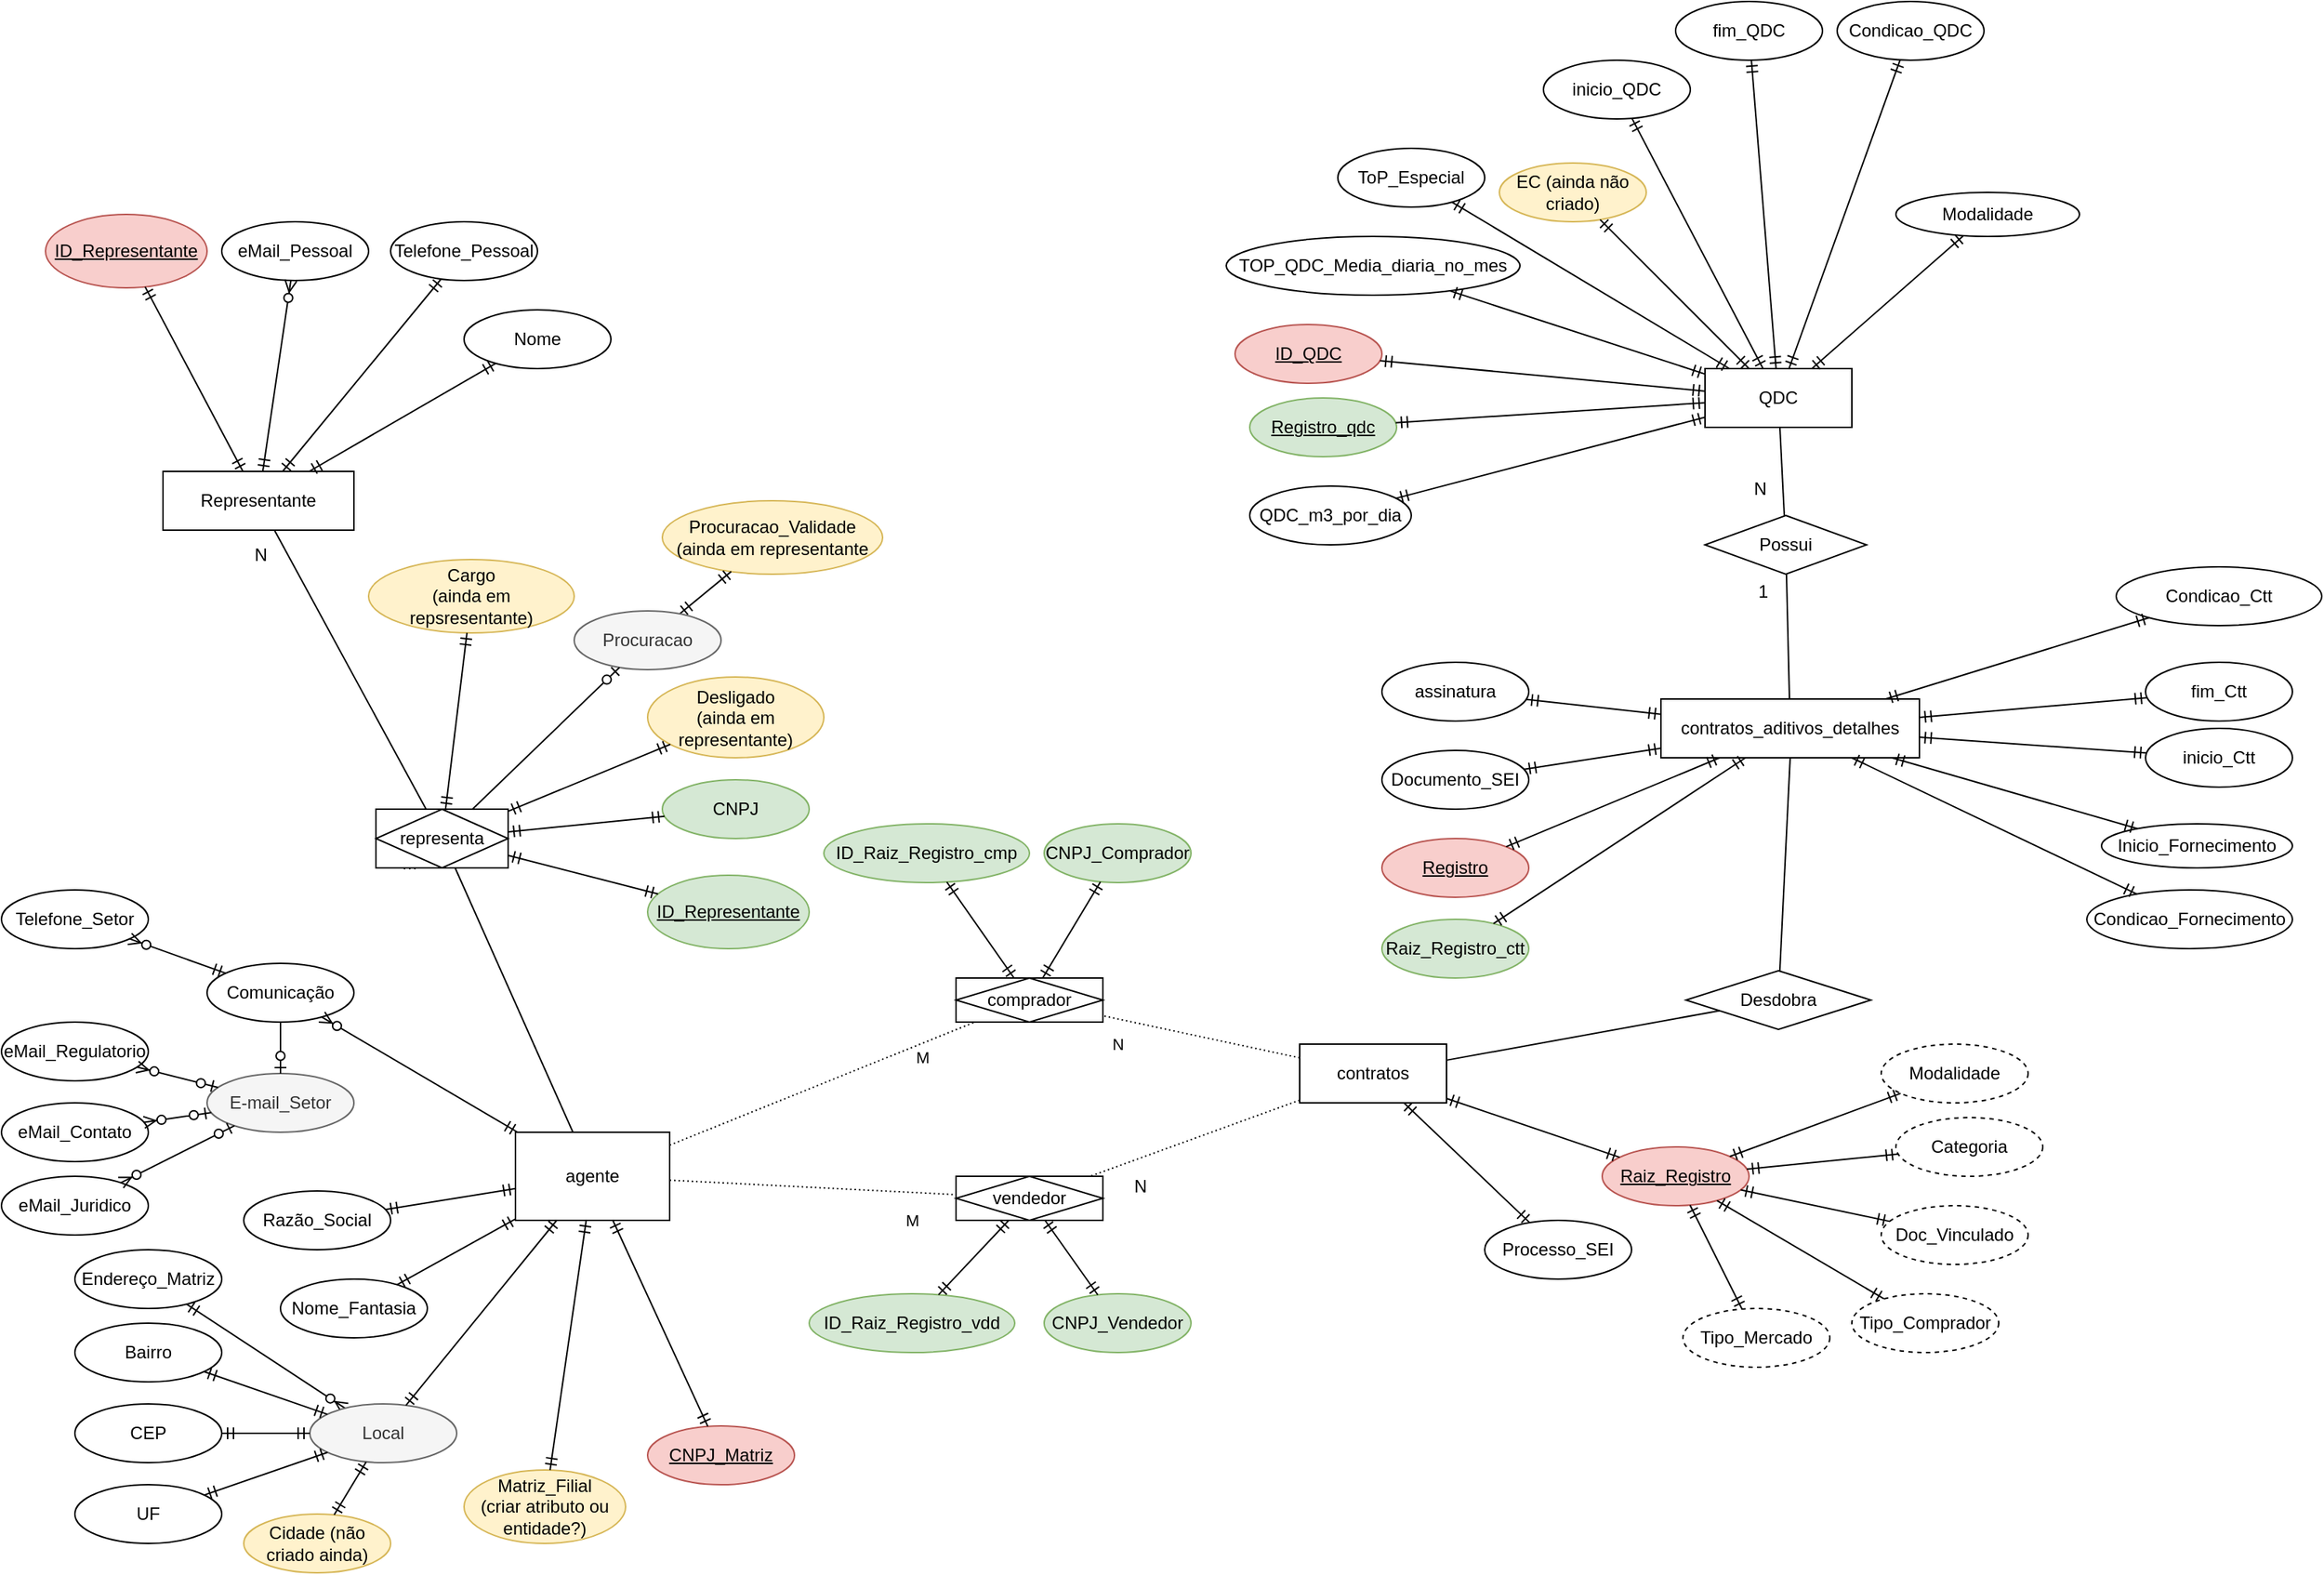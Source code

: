 <mxfile version="20.0.1" type="github">
  <diagram id="z1BtHYFctcjBthbJJMaT" name="Page-1">
    <mxGraphModel dx="2249" dy="705" grid="1" gridSize="10" guides="1" tooltips="1" connect="1" arrows="1" fold="1" page="1" pageScale="1" pageWidth="827" pageHeight="1169" math="0" shadow="0">
      <root>
        <mxCell id="0" />
        <mxCell id="1" parent="0" />
        <mxCell id="Wu606X-JvPXH9mhJWYIT-5" value="M" style="endArrow=none;html=1;rounded=0;dashed=1;dashPattern=1 2;" parent="1" source="j8WhiuEkw0j2lpAJxVqF-8" target="yKtcP5rsoNFj0mbVy7FB-18" edge="1">
          <mxGeometry x="0.615" y="-9" relative="1" as="geometry">
            <mxPoint x="-270" y="823.631" as="sourcePoint" />
            <mxPoint x="690" y="1040" as="targetPoint" />
            <mxPoint x="1" as="offset" />
          </mxGeometry>
        </mxCell>
        <mxCell id="Wu606X-JvPXH9mhJWYIT-7" value="N" style="endArrow=none;html=1;rounded=0;dashed=1;dashPattern=1 2;" parent="1" source="yKtcP5rsoNFj0mbVy7FB-27" target="yKtcP5rsoNFj0mbVy7FB-18" edge="1">
          <mxGeometry x="0.798" y="17" relative="1" as="geometry">
            <mxPoint x="490" y="870" as="sourcePoint" />
            <mxPoint x="600" y="1000" as="targetPoint" />
            <mxPoint as="offset" />
          </mxGeometry>
        </mxCell>
        <mxCell id="Wu606X-JvPXH9mhJWYIT-8" value="N" style="resizable=0;html=1;align=right;verticalAlign=bottom;" parent="Wu606X-JvPXH9mhJWYIT-7" connectable="0" vertex="1">
          <mxGeometry x="1" relative="1" as="geometry">
            <mxPoint x="-20" as="offset" />
          </mxGeometry>
        </mxCell>
        <mxCell id="Wu606X-JvPXH9mhJWYIT-9" value="contratos_aditivos_detalhes" style="whiteSpace=wrap;html=1;align=center;" parent="1" vertex="1">
          <mxGeometry x="310" y="565" width="176" height="40" as="geometry" />
        </mxCell>
        <mxCell id="Wu606X-JvPXH9mhJWYIT-16" value="CNPJ_Comprador" style="ellipse;whiteSpace=wrap;html=1;align=center;fillColor=#d5e8d4;strokeColor=#82b366;" parent="1" vertex="1">
          <mxGeometry x="-110" y="650" width="100" height="40" as="geometry" />
        </mxCell>
        <mxCell id="Wu606X-JvPXH9mhJWYIT-18" value="CNPJ_Vendedor" style="ellipse;whiteSpace=wrap;html=1;align=center;fillColor=#d5e8d4;strokeColor=#82b366;" parent="1" vertex="1">
          <mxGeometry x="-110" y="970" width="100" height="40" as="geometry" />
        </mxCell>
        <mxCell id="Wu606X-JvPXH9mhJWYIT-19" value="" style="fontSize=12;html=1;endArrow=ERmandOne;startArrow=ERmandOne;rounded=0;" parent="1" source="Wu606X-JvPXH9mhJWYIT-16" target="yKtcP5rsoNFj0mbVy7FB-18" edge="1">
          <mxGeometry width="100" height="100" relative="1" as="geometry">
            <mxPoint x="360" y="840" as="sourcePoint" />
            <mxPoint x="100" y="1050" as="targetPoint" />
          </mxGeometry>
        </mxCell>
        <mxCell id="Wu606X-JvPXH9mhJWYIT-20" value="" style="fontSize=12;html=1;endArrow=ERmandOne;startArrow=ERmandOne;rounded=0;" parent="1" source="Wu606X-JvPXH9mhJWYIT-18" target="yKtcP5rsoNFj0mbVy7FB-11" edge="1">
          <mxGeometry width="100" height="100" relative="1" as="geometry">
            <mxPoint x="-319.578" y="769.128" as="sourcePoint" />
            <mxPoint x="-382.5" y="965" as="targetPoint" />
            <Array as="points" />
          </mxGeometry>
        </mxCell>
        <mxCell id="Wu606X-JvPXH9mhJWYIT-21" value="Processo_SEI" style="ellipse;whiteSpace=wrap;html=1;align=center;" parent="1" vertex="1">
          <mxGeometry x="190" y="920" width="100" height="40" as="geometry" />
        </mxCell>
        <mxCell id="Wu606X-JvPXH9mhJWYIT-22" value="Documento_SEI" style="ellipse;whiteSpace=wrap;html=1;align=center;" parent="1" vertex="1">
          <mxGeometry x="120" y="600" width="100" height="40" as="geometry" />
        </mxCell>
        <mxCell id="Wu606X-JvPXH9mhJWYIT-23" value="inicio_Ctt" style="ellipse;whiteSpace=wrap;html=1;align=center;" parent="1" vertex="1">
          <mxGeometry x="640" y="585" width="100" height="40" as="geometry" />
        </mxCell>
        <mxCell id="Wu606X-JvPXH9mhJWYIT-24" value="fim_Ctt" style="ellipse;whiteSpace=wrap;html=1;align=center;" parent="1" vertex="1">
          <mxGeometry x="640" y="540" width="100" height="40" as="geometry" />
        </mxCell>
        <mxCell id="Wu606X-JvPXH9mhJWYIT-26" value="Raiz_Registro" style="ellipse;whiteSpace=wrap;html=1;align=center;fontStyle=4;fillColor=#f8cecc;strokeColor=#b85450;" parent="1" vertex="1">
          <mxGeometry x="270" y="870" width="100" height="40" as="geometry" />
        </mxCell>
        <mxCell id="Wu606X-JvPXH9mhJWYIT-27" value="Doc_Vinculado" style="ellipse;whiteSpace=wrap;html=1;align=center;dashed=1;" parent="1" vertex="1">
          <mxGeometry x="460" y="910" width="100" height="40" as="geometry" />
        </mxCell>
        <mxCell id="Wu606X-JvPXH9mhJWYIT-28" value="Categoria" style="ellipse;whiteSpace=wrap;html=1;align=center;dashed=1;" parent="1" vertex="1">
          <mxGeometry x="470" y="850" width="100" height="40" as="geometry" />
        </mxCell>
        <mxCell id="Wu606X-JvPXH9mhJWYIT-29" value="Modalidade" style="ellipse;whiteSpace=wrap;html=1;align=center;dashed=1;" parent="1" vertex="1">
          <mxGeometry x="460" y="800" width="100" height="40" as="geometry" />
        </mxCell>
        <mxCell id="Wu606X-JvPXH9mhJWYIT-30" value="Tipo_Mercado" style="ellipse;whiteSpace=wrap;html=1;align=center;dashed=1;" parent="1" vertex="1">
          <mxGeometry x="325" y="980" width="100" height="40" as="geometry" />
        </mxCell>
        <mxCell id="Wu606X-JvPXH9mhJWYIT-31" value="Tipo_Comprador" style="ellipse;whiteSpace=wrap;html=1;align=center;dashed=1;" parent="1" vertex="1">
          <mxGeometry x="440" y="970" width="100" height="40" as="geometry" />
        </mxCell>
        <mxCell id="Wu606X-JvPXH9mhJWYIT-32" value="" style="fontSize=12;html=1;endArrow=ERmandOne;startArrow=ERmandOne;rounded=0;" parent="1" source="Wu606X-JvPXH9mhJWYIT-26" target="Wu606X-JvPXH9mhJWYIT-31" edge="1">
          <mxGeometry width="100" height="100" relative="1" as="geometry">
            <mxPoint x="120" y="795" as="sourcePoint" />
            <mxPoint x="220" y="695" as="targetPoint" />
          </mxGeometry>
        </mxCell>
        <mxCell id="Wu606X-JvPXH9mhJWYIT-34" value="" style="fontSize=12;html=1;endArrow=ERmandOne;startArrow=ERmandOne;rounded=0;" parent="1" source="Wu606X-JvPXH9mhJWYIT-26" target="Wu606X-JvPXH9mhJWYIT-27" edge="1">
          <mxGeometry width="100" height="100" relative="1" as="geometry">
            <mxPoint x="-95.621" y="656.001" as="sourcePoint" />
            <mxPoint x="-154.448" y="584.008" as="targetPoint" />
          </mxGeometry>
        </mxCell>
        <mxCell id="Wu606X-JvPXH9mhJWYIT-35" value="" style="fontSize=12;html=1;endArrow=ERmandOne;startArrow=ERmandOne;rounded=0;" parent="1" source="Wu606X-JvPXH9mhJWYIT-26" target="Wu606X-JvPXH9mhJWYIT-28" edge="1">
          <mxGeometry width="100" height="100" relative="1" as="geometry">
            <mxPoint x="-85.621" y="666.001" as="sourcePoint" />
            <mxPoint x="-144.448" y="594.008" as="targetPoint" />
          </mxGeometry>
        </mxCell>
        <mxCell id="Wu606X-JvPXH9mhJWYIT-36" value="" style="fontSize=12;html=1;endArrow=ERmandOne;startArrow=ERmandOne;rounded=0;" parent="1" source="Wu606X-JvPXH9mhJWYIT-26" target="Wu606X-JvPXH9mhJWYIT-29" edge="1">
          <mxGeometry width="100" height="100" relative="1" as="geometry">
            <mxPoint x="-75.621" y="676.001" as="sourcePoint" />
            <mxPoint x="-134.448" y="604.008" as="targetPoint" />
          </mxGeometry>
        </mxCell>
        <mxCell id="Wu606X-JvPXH9mhJWYIT-37" value="" style="fontSize=12;html=1;endArrow=ERmandOne;startArrow=ERmandOne;rounded=0;" parent="1" source="Wu606X-JvPXH9mhJWYIT-26" target="Wu606X-JvPXH9mhJWYIT-30" edge="1">
          <mxGeometry width="100" height="100" relative="1" as="geometry">
            <mxPoint x="-65.621" y="686.001" as="sourcePoint" />
            <mxPoint x="-124.448" y="614.008" as="targetPoint" />
          </mxGeometry>
        </mxCell>
        <mxCell id="Wu606X-JvPXH9mhJWYIT-38" value="" style="fontSize=12;html=1;endArrow=ERmandOne;startArrow=ERmandOne;rounded=0;" parent="1" source="yKtcP5rsoNFj0mbVy7FB-27" target="Wu606X-JvPXH9mhJWYIT-26" edge="1">
          <mxGeometry width="100" height="100" relative="1" as="geometry">
            <mxPoint x="184.379" y="741.001" as="sourcePoint" />
            <mxPoint x="125.552" y="669.008" as="targetPoint" />
          </mxGeometry>
        </mxCell>
        <mxCell id="Wu606X-JvPXH9mhJWYIT-39" value="" style="fontSize=12;html=1;endArrow=ERmandOne;startArrow=ERmandOne;rounded=0;" parent="1" source="Wu606X-JvPXH9mhJWYIT-9" target="Wu606X-JvPXH9mhJWYIT-22" edge="1">
          <mxGeometry width="100" height="100" relative="1" as="geometry">
            <mxPoint x="194.379" y="751.001" as="sourcePoint" />
            <mxPoint x="135.552" y="679.008" as="targetPoint" />
          </mxGeometry>
        </mxCell>
        <mxCell id="Wu606X-JvPXH9mhJWYIT-40" value="" style="fontSize=12;html=1;endArrow=ERmandOne;startArrow=ERmandOne;rounded=0;" parent="1" source="yKtcP5rsoNFj0mbVy7FB-27" target="Wu606X-JvPXH9mhJWYIT-21" edge="1">
          <mxGeometry width="100" height="100" relative="1" as="geometry">
            <mxPoint x="204.379" y="761.001" as="sourcePoint" />
            <mxPoint x="145.552" y="689.008" as="targetPoint" />
          </mxGeometry>
        </mxCell>
        <mxCell id="B5VpAisv19EWvOKmCL3L-1" value="assinatura" style="ellipse;whiteSpace=wrap;html=1;align=center;" parent="1" vertex="1">
          <mxGeometry x="120" y="540" width="100" height="40" as="geometry" />
        </mxCell>
        <mxCell id="B5VpAisv19EWvOKmCL3L-2" value="" style="fontSize=12;html=1;endArrow=ERmandOne;startArrow=ERmandOne;rounded=0;" parent="1" source="Wu606X-JvPXH9mhJWYIT-9" target="B5VpAisv19EWvOKmCL3L-1" edge="1">
          <mxGeometry width="100" height="100" relative="1" as="geometry">
            <mxPoint x="360" y="840" as="sourcePoint" />
            <mxPoint x="460" y="740" as="targetPoint" />
          </mxGeometry>
        </mxCell>
        <mxCell id="B5VpAisv19EWvOKmCL3L-3" value="Possui" style="shape=rhombus;perimeter=rhombusPerimeter;whiteSpace=wrap;html=1;align=center;" parent="1" vertex="1">
          <mxGeometry x="340" y="440" width="110" height="40" as="geometry" />
        </mxCell>
        <mxCell id="B5VpAisv19EWvOKmCL3L-4" value="QDC" style="whiteSpace=wrap;html=1;align=center;" parent="1" vertex="1">
          <mxGeometry x="340" y="340" width="100" height="40" as="geometry" />
        </mxCell>
        <mxCell id="B5VpAisv19EWvOKmCL3L-6" value="" style="fontSize=12;html=1;endArrow=ERmandOne;startArrow=ERmandOne;rounded=0;" parent="1" source="Wu606X-JvPXH9mhJWYIT-23" target="Wu606X-JvPXH9mhJWYIT-9" edge="1">
          <mxGeometry width="100" height="100" relative="1" as="geometry">
            <mxPoint x="306.095" y="921.065" as="sourcePoint" />
            <mxPoint x="392.857" y="820" as="targetPoint" />
          </mxGeometry>
        </mxCell>
        <mxCell id="B5VpAisv19EWvOKmCL3L-7" value="" style="fontSize=12;html=1;endArrow=ERmandOne;startArrow=ERmandOne;rounded=0;" parent="1" source="Wu606X-JvPXH9mhJWYIT-24" target="Wu606X-JvPXH9mhJWYIT-9" edge="1">
          <mxGeometry width="100" height="100" relative="1" as="geometry">
            <mxPoint x="316.095" y="931.065" as="sourcePoint" />
            <mxPoint x="402.857" y="830" as="targetPoint" />
          </mxGeometry>
        </mxCell>
        <mxCell id="B5VpAisv19EWvOKmCL3L-8" value="" style="endArrow=none;html=1;rounded=0;" parent="1" source="Wu606X-JvPXH9mhJWYIT-9" target="B5VpAisv19EWvOKmCL3L-3" edge="1">
          <mxGeometry relative="1" as="geometry">
            <mxPoint x="330" y="790" as="sourcePoint" />
            <mxPoint x="490" y="790" as="targetPoint" />
          </mxGeometry>
        </mxCell>
        <mxCell id="B5VpAisv19EWvOKmCL3L-9" value="1" style="resizable=0;html=1;align=right;verticalAlign=bottom;" parent="B5VpAisv19EWvOKmCL3L-8" connectable="0" vertex="1">
          <mxGeometry x="1" relative="1" as="geometry">
            <mxPoint x="-12" y="20" as="offset" />
          </mxGeometry>
        </mxCell>
        <mxCell id="B5VpAisv19EWvOKmCL3L-10" value="QDC_m3_por_dia" style="ellipse;whiteSpace=wrap;html=1;align=center;" parent="1" vertex="1">
          <mxGeometry x="30" y="420" width="110" height="40" as="geometry" />
        </mxCell>
        <mxCell id="B5VpAisv19EWvOKmCL3L-11" value="Registro_qdc" style="ellipse;whiteSpace=wrap;html=1;align=center;fontStyle=4;fillColor=#d5e8d4;strokeColor=#82b366;" parent="1" vertex="1">
          <mxGeometry x="30" y="360" width="100" height="40" as="geometry" />
        </mxCell>
        <mxCell id="B5VpAisv19EWvOKmCL3L-12" value="" style="fontSize=12;html=1;endArrow=ERmandOne;startArrow=ERmandOne;rounded=0;" parent="1" source="B5VpAisv19EWvOKmCL3L-4" target="B5VpAisv19EWvOKmCL3L-11" edge="1">
          <mxGeometry width="100" height="100" relative="1" as="geometry">
            <mxPoint x="360" y="640" as="sourcePoint" />
            <mxPoint x="460" y="540" as="targetPoint" />
          </mxGeometry>
        </mxCell>
        <mxCell id="B5VpAisv19EWvOKmCL3L-13" value="" style="endArrow=none;html=1;rounded=0;" parent="1" source="B5VpAisv19EWvOKmCL3L-4" target="B5VpAisv19EWvOKmCL3L-3" edge="1">
          <mxGeometry relative="1" as="geometry">
            <mxPoint x="330" y="590" as="sourcePoint" />
            <mxPoint x="490" y="590" as="targetPoint" />
          </mxGeometry>
        </mxCell>
        <mxCell id="B5VpAisv19EWvOKmCL3L-14" value="N" style="resizable=0;html=1;align=right;verticalAlign=bottom;" parent="B5VpAisv19EWvOKmCL3L-13" connectable="0" vertex="1">
          <mxGeometry x="1" relative="1" as="geometry">
            <mxPoint x="-12" y="-10" as="offset" />
          </mxGeometry>
        </mxCell>
        <mxCell id="B5VpAisv19EWvOKmCL3L-16" value="inicio_QDC" style="ellipse;whiteSpace=wrap;html=1;align=center;" parent="1" vertex="1">
          <mxGeometry x="230" y="130" width="100" height="40" as="geometry" />
        </mxCell>
        <mxCell id="B5VpAisv19EWvOKmCL3L-17" value="fim_QDC" style="ellipse;whiteSpace=wrap;html=1;align=center;" parent="1" vertex="1">
          <mxGeometry x="320" y="90" width="100" height="40" as="geometry" />
        </mxCell>
        <mxCell id="B5VpAisv19EWvOKmCL3L-19" value="" style="fontSize=12;html=1;endArrow=ERmandOne;startArrow=ERmandOne;rounded=0;" parent="1" source="B5VpAisv19EWvOKmCL3L-4" target="B5VpAisv19EWvOKmCL3L-10" edge="1">
          <mxGeometry width="100" height="100" relative="1" as="geometry">
            <mxPoint x="410" y="520" as="sourcePoint" />
            <mxPoint x="315.725" y="457.15" as="targetPoint" />
          </mxGeometry>
        </mxCell>
        <mxCell id="B5VpAisv19EWvOKmCL3L-20" value="" style="fontSize=12;html=1;endArrow=ERmandOne;startArrow=ERmandOne;rounded=0;" parent="1" source="B5VpAisv19EWvOKmCL3L-4" target="B5VpAisv19EWvOKmCL3L-16" edge="1">
          <mxGeometry width="100" height="100" relative="1" as="geometry">
            <mxPoint x="420" y="530" as="sourcePoint" />
            <mxPoint x="325.725" y="467.15" as="targetPoint" />
          </mxGeometry>
        </mxCell>
        <mxCell id="B5VpAisv19EWvOKmCL3L-21" value="" style="fontSize=12;html=1;endArrow=ERmandOne;startArrow=ERmandOne;rounded=0;" parent="1" source="B5VpAisv19EWvOKmCL3L-4" target="B5VpAisv19EWvOKmCL3L-17" edge="1">
          <mxGeometry width="100" height="100" relative="1" as="geometry">
            <mxPoint x="430" y="540" as="sourcePoint" />
            <mxPoint x="335.725" y="477.15" as="targetPoint" />
          </mxGeometry>
        </mxCell>
        <mxCell id="yKtcP5rsoNFj0mbVy7FB-1" value="ID_QDC" style="ellipse;whiteSpace=wrap;html=1;align=center;fontStyle=4;fillColor=#f8cecc;strokeColor=#b85450;" parent="1" vertex="1">
          <mxGeometry x="20" y="310" width="100" height="40" as="geometry" />
        </mxCell>
        <mxCell id="yKtcP5rsoNFj0mbVy7FB-3" value="TOP_QDC_Media_diaria_no_mes" style="ellipse;whiteSpace=wrap;html=1;align=center;" parent="1" vertex="1">
          <mxGeometry x="14" y="250" width="200" height="40" as="geometry" />
        </mxCell>
        <mxCell id="yKtcP5rsoNFj0mbVy7FB-4" value="ToP_Especial" style="ellipse;whiteSpace=wrap;html=1;align=center;" parent="1" vertex="1">
          <mxGeometry x="90" y="190" width="100" height="40" as="geometry" />
        </mxCell>
        <mxCell id="yKtcP5rsoNFj0mbVy7FB-5" value="" style="fontSize=12;html=1;endArrow=ERmandOne;startArrow=ERmandOne;rounded=0;" parent="1" source="B5VpAisv19EWvOKmCL3L-4" target="yKtcP5rsoNFj0mbVy7FB-1" edge="1">
          <mxGeometry width="100" height="100" relative="1" as="geometry">
            <mxPoint x="420" y="520" as="sourcePoint" />
            <mxPoint x="237.459" y="416.714" as="targetPoint" />
          </mxGeometry>
        </mxCell>
        <mxCell id="yKtcP5rsoNFj0mbVy7FB-7" value="" style="fontSize=12;html=1;endArrow=ERmandOne;startArrow=ERmandOne;rounded=0;" parent="1" source="B5VpAisv19EWvOKmCL3L-4" target="yKtcP5rsoNFj0mbVy7FB-3" edge="1">
          <mxGeometry width="100" height="100" relative="1" as="geometry">
            <mxPoint x="417" y="520" as="sourcePoint" />
            <mxPoint x="230.895" y="358.17" as="targetPoint" />
          </mxGeometry>
        </mxCell>
        <mxCell id="yKtcP5rsoNFj0mbVy7FB-8" value="" style="fontSize=12;html=1;endArrow=ERmandOne;startArrow=ERmandOne;rounded=0;" parent="1" source="B5VpAisv19EWvOKmCL3L-4" target="yKtcP5rsoNFj0mbVy7FB-4" edge="1">
          <mxGeometry width="100" height="100" relative="1" as="geometry">
            <mxPoint x="427" y="530" as="sourcePoint" />
            <mxPoint x="240.895" y="368.17" as="targetPoint" />
          </mxGeometry>
        </mxCell>
        <mxCell id="yKtcP5rsoNFj0mbVy7FB-9" value="Condicao_QDC" style="ellipse;whiteSpace=wrap;html=1;align=center;" parent="1" vertex="1">
          <mxGeometry x="430" y="90" width="100" height="40" as="geometry" />
        </mxCell>
        <mxCell id="yKtcP5rsoNFj0mbVy7FB-10" value="" style="fontSize=12;html=1;endArrow=ERmandOne;startArrow=ERmandOne;rounded=0;" parent="1" source="B5VpAisv19EWvOKmCL3L-4" target="yKtcP5rsoNFj0mbVy7FB-9" edge="1">
          <mxGeometry width="100" height="100" relative="1" as="geometry">
            <mxPoint x="437" y="540" as="sourcePoint" />
            <mxPoint x="250.895" y="378.17" as="targetPoint" />
          </mxGeometry>
        </mxCell>
        <mxCell id="yKtcP5rsoNFj0mbVy7FB-11" value="vendedor" style="shape=associativeEntity;whiteSpace=wrap;html=1;align=center;" parent="1" vertex="1">
          <mxGeometry x="-170" y="890" width="100" height="30" as="geometry" />
        </mxCell>
        <mxCell id="yKtcP5rsoNFj0mbVy7FB-18" value="comprador" style="shape=associativeEntity;whiteSpace=wrap;html=1;align=center;" parent="1" vertex="1">
          <mxGeometry x="-170" y="755" width="100" height="30" as="geometry" />
        </mxCell>
        <mxCell id="yKtcP5rsoNFj0mbVy7FB-23" value="Condicao_Fornecimento" style="ellipse;whiteSpace=wrap;html=1;align=center;" parent="1" vertex="1">
          <mxGeometry x="600" y="695" width="140" height="40" as="geometry" />
        </mxCell>
        <mxCell id="yKtcP5rsoNFj0mbVy7FB-24" value="" style="fontSize=12;html=1;endArrow=ERmandOne;startArrow=ERmandOne;rounded=0;" parent="1" source="Wu606X-JvPXH9mhJWYIT-9" target="yKtcP5rsoNFj0mbVy7FB-23" edge="1">
          <mxGeometry width="100" height="100" relative="1" as="geometry">
            <mxPoint x="430" y="770" as="sourcePoint" />
            <mxPoint x="201.958" y="829.122" as="targetPoint" />
          </mxGeometry>
        </mxCell>
        <mxCell id="yKtcP5rsoNFj0mbVy7FB-25" value="Condicao_Ctt" style="ellipse;whiteSpace=wrap;html=1;align=center;" parent="1" vertex="1">
          <mxGeometry x="620" y="475" width="140" height="40" as="geometry" />
        </mxCell>
        <mxCell id="yKtcP5rsoNFj0mbVy7FB-26" value="" style="fontSize=12;html=1;endArrow=ERmandOne;startArrow=ERmandOne;rounded=0;" parent="1" source="Wu606X-JvPXH9mhJWYIT-9" target="yKtcP5rsoNFj0mbVy7FB-25" edge="1">
          <mxGeometry width="100" height="100" relative="1" as="geometry">
            <mxPoint x="430" y="745.294" as="sourcePoint" />
            <mxPoint x="350.283" y="721.848" as="targetPoint" />
          </mxGeometry>
        </mxCell>
        <mxCell id="yKtcP5rsoNFj0mbVy7FB-27" value="contratos" style="whiteSpace=wrap;html=1;align=center;" parent="1" vertex="1">
          <mxGeometry x="64" y="800" width="100" height="40" as="geometry" />
        </mxCell>
        <mxCell id="yKtcP5rsoNFj0mbVy7FB-33" value="Desdobra" style="shape=rhombus;perimeter=rhombusPerimeter;whiteSpace=wrap;html=1;align=center;" parent="1" vertex="1">
          <mxGeometry x="327" y="750" width="126" height="40" as="geometry" />
        </mxCell>
        <mxCell id="yKtcP5rsoNFj0mbVy7FB-34" value="" style="endArrow=none;html=1;rounded=0;exitX=0.5;exitY=1;exitDx=0;exitDy=0;" parent="1" source="Wu606X-JvPXH9mhJWYIT-9" target="yKtcP5rsoNFj0mbVy7FB-33" edge="1">
          <mxGeometry relative="1" as="geometry">
            <mxPoint x="330" y="800" as="sourcePoint" />
            <mxPoint x="490" y="800" as="targetPoint" />
          </mxGeometry>
        </mxCell>
        <mxCell id="yKtcP5rsoNFj0mbVy7FB-35" value="" style="endArrow=none;html=1;rounded=0;" parent="1" source="yKtcP5rsoNFj0mbVy7FB-27" target="yKtcP5rsoNFj0mbVy7FB-33" edge="1">
          <mxGeometry relative="1" as="geometry">
            <mxPoint x="424" y="800" as="sourcePoint" />
            <mxPoint x="450" y="850" as="targetPoint" />
          </mxGeometry>
        </mxCell>
        <mxCell id="yKtcP5rsoNFj0mbVy7FB-39" value="Registro" style="ellipse;whiteSpace=wrap;html=1;align=center;fontStyle=4;fillColor=#f8cecc;strokeColor=#b85450;" parent="1" vertex="1">
          <mxGeometry x="120" y="660" width="100" height="40" as="geometry" />
        </mxCell>
        <mxCell id="yKtcP5rsoNFj0mbVy7FB-40" value="" style="fontSize=12;html=1;endArrow=ERmandOne;startArrow=ERmandOne;rounded=0;" parent="1" source="Wu606X-JvPXH9mhJWYIT-9" target="yKtcP5rsoNFj0mbVy7FB-39" edge="1">
          <mxGeometry width="100" height="100" relative="1" as="geometry">
            <mxPoint x="374" y="790" as="sourcePoint" />
            <mxPoint x="274" y="790" as="targetPoint" />
          </mxGeometry>
        </mxCell>
        <mxCell id="yKtcP5rsoNFj0mbVy7FB-43" value="Raiz_Registro_ctt" style="ellipse;whiteSpace=wrap;html=1;align=center;fillColor=#d5e8d4;strokeColor=#82b366;" parent="1" vertex="1">
          <mxGeometry x="120" y="715" width="100" height="40" as="geometry" />
        </mxCell>
        <mxCell id="yKtcP5rsoNFj0mbVy7FB-44" value="" style="fontSize=12;html=1;endArrow=ERmandOne;startArrow=ERmandOne;rounded=0;" parent="1" source="Wu606X-JvPXH9mhJWYIT-9" target="yKtcP5rsoNFj0mbVy7FB-43" edge="1">
          <mxGeometry width="100" height="100" relative="1" as="geometry">
            <mxPoint x="374" y="787.353" as="sourcePoint" />
            <mxPoint x="266.929" y="803.099" as="targetPoint" />
          </mxGeometry>
        </mxCell>
        <mxCell id="9fGH4mzginfkWkkIItq5-1" value="" style="endArrow=none;html=1;rounded=0;dashed=1;dashPattern=1 2;" parent="1" source="yKtcP5rsoNFj0mbVy7FB-27" target="yKtcP5rsoNFj0mbVy7FB-11" edge="1">
          <mxGeometry relative="1" as="geometry">
            <mxPoint x="480.003" y="970" as="sourcePoint" />
            <mxPoint x="572.86" y="1020" as="targetPoint" />
          </mxGeometry>
        </mxCell>
        <mxCell id="9fGH4mzginfkWkkIItq5-2" value="N" style="resizable=0;html=1;align=right;verticalAlign=bottom;" parent="9fGH4mzginfkWkkIItq5-1" connectable="0" vertex="1">
          <mxGeometry x="1" relative="1" as="geometry">
            <mxPoint x="39" y="15" as="offset" />
          </mxGeometry>
        </mxCell>
        <mxCell id="9fGH4mzginfkWkkIItq5-3" value="M" style="endArrow=none;html=1;rounded=0;dashed=1;dashPattern=1 2;" parent="1" source="j8WhiuEkw0j2lpAJxVqF-8" target="yKtcP5rsoNFj0mbVy7FB-11" edge="1">
          <mxGeometry x="0.702" y="-19" relative="1" as="geometry">
            <mxPoint x="-270" y="848.696" as="sourcePoint" />
            <mxPoint x="587.5" y="1080" as="targetPoint" />
            <mxPoint as="offset" />
          </mxGeometry>
        </mxCell>
        <mxCell id="9fGH4mzginfkWkkIItq5-5" value="Inicio_Fornecimento" style="ellipse;whiteSpace=wrap;html=1;align=center;" parent="1" vertex="1">
          <mxGeometry x="610" y="650" width="130" height="30" as="geometry" />
        </mxCell>
        <mxCell id="9fGH4mzginfkWkkIItq5-8" value="" style="fontSize=12;html=1;endArrow=ERmandOne;startArrow=ERmandOne;rounded=0;" parent="1" source="Wu606X-JvPXH9mhJWYIT-9" target="9fGH4mzginfkWkkIItq5-5" edge="1">
          <mxGeometry width="100" height="100" relative="1" as="geometry">
            <mxPoint x="360" y="440" as="sourcePoint" />
            <mxPoint x="460" y="340" as="targetPoint" />
          </mxGeometry>
        </mxCell>
        <mxCell id="9fGH4mzginfkWkkIItq5-10" value="Modalidade" style="ellipse;whiteSpace=wrap;html=1;align=center;" parent="1" vertex="1">
          <mxGeometry x="470" y="220" width="125" height="30" as="geometry" />
        </mxCell>
        <mxCell id="9fGH4mzginfkWkkIItq5-11" value="" style="fontSize=12;html=1;endArrow=ERmandOne;startArrow=ERmandOne;rounded=0;" parent="1" source="B5VpAisv19EWvOKmCL3L-4" target="9fGH4mzginfkWkkIItq5-10" edge="1">
          <mxGeometry width="100" height="100" relative="1" as="geometry">
            <mxPoint x="450" y="358.372" as="sourcePoint" />
            <mxPoint x="558.475" y="333.145" as="targetPoint" />
          </mxGeometry>
        </mxCell>
        <mxCell id="vspyRBZKcDr5wDMLKzkA-1" value="ID_Raiz_Registro_vdd" style="ellipse;whiteSpace=wrap;html=1;align=center;fillColor=#d5e8d4;strokeColor=#82b366;" parent="1" vertex="1">
          <mxGeometry x="-270" y="970" width="140" height="40" as="geometry" />
        </mxCell>
        <mxCell id="vspyRBZKcDr5wDMLKzkA-2" value="" style="fontSize=12;html=1;endArrow=ERmandOne;startArrow=ERmandOne;rounded=0;" parent="1" source="vspyRBZKcDr5wDMLKzkA-1" target="yKtcP5rsoNFj0mbVy7FB-11" edge="1">
          <mxGeometry width="100" height="100" relative="1" as="geometry">
            <mxPoint x="-199.578" y="809.128" as="sourcePoint" />
            <mxPoint x="-137.391" y="925" as="targetPoint" />
            <Array as="points" />
          </mxGeometry>
        </mxCell>
        <mxCell id="vspyRBZKcDr5wDMLKzkA-3" value="ID_Raiz_Registro_cmp" style="ellipse;whiteSpace=wrap;html=1;align=center;fillColor=#d5e8d4;strokeColor=#82b366;" parent="1" vertex="1">
          <mxGeometry x="-260" y="650" width="140" height="40" as="geometry" />
        </mxCell>
        <mxCell id="vspyRBZKcDr5wDMLKzkA-4" value="" style="fontSize=12;html=1;endArrow=ERmandOne;startArrow=ERmandOne;rounded=0;" parent="1" source="vspyRBZKcDr5wDMLKzkA-3" target="yKtcP5rsoNFj0mbVy7FB-18" edge="1">
          <mxGeometry width="100" height="100" relative="1" as="geometry">
            <mxPoint x="700.422" y="789.128" as="sourcePoint" />
            <mxPoint x="750" y="920" as="targetPoint" />
            <Array as="points" />
          </mxGeometry>
        </mxCell>
        <mxCell id="j8WhiuEkw0j2lpAJxVqF-1" value="Telefone_Setor" style="ellipse;whiteSpace=wrap;html=1;align=center;" vertex="1" parent="1">
          <mxGeometry x="-820" y="695" width="100" height="40" as="geometry" />
        </mxCell>
        <mxCell id="j8WhiuEkw0j2lpAJxVqF-2" value="E-mail_Setor" style="ellipse;whiteSpace=wrap;html=1;align=center;fillColor=#f5f5f5;fontColor=#333333;strokeColor=#666666;" vertex="1" parent="1">
          <mxGeometry x="-680" y="820" width="100" height="40" as="geometry" />
        </mxCell>
        <mxCell id="j8WhiuEkw0j2lpAJxVqF-3" value="Nome_Fantasia" style="ellipse;whiteSpace=wrap;html=1;align=center;" vertex="1" parent="1">
          <mxGeometry x="-630" y="960" width="100" height="40" as="geometry" />
        </mxCell>
        <mxCell id="j8WhiuEkw0j2lpAJxVqF-4" value="Razão_Social" style="ellipse;whiteSpace=wrap;html=1;align=center;" vertex="1" parent="1">
          <mxGeometry x="-655" y="900" width="100" height="40" as="geometry" />
        </mxCell>
        <mxCell id="j8WhiuEkw0j2lpAJxVqF-5" value="Endereço_Matriz" style="ellipse;whiteSpace=wrap;html=1;align=center;" vertex="1" parent="1">
          <mxGeometry x="-770" y="940" width="100" height="40" as="geometry" />
        </mxCell>
        <mxCell id="j8WhiuEkw0j2lpAJxVqF-6" value="Comunicação" style="ellipse;whiteSpace=wrap;html=1;align=center;" vertex="1" parent="1">
          <mxGeometry x="-680" y="745" width="100" height="40" as="geometry" />
        </mxCell>
        <mxCell id="j8WhiuEkw0j2lpAJxVqF-7" value="CNPJ_Matriz" style="ellipse;whiteSpace=wrap;html=1;align=center;fontStyle=4;fillColor=#f8cecc;strokeColor=#b85450;" vertex="1" parent="1">
          <mxGeometry x="-380" y="1060" width="100" height="40" as="geometry" />
        </mxCell>
        <mxCell id="j8WhiuEkw0j2lpAJxVqF-8" value="agente" style="whiteSpace=wrap;html=1;align=center;" vertex="1" parent="1">
          <mxGeometry x="-470" y="860" width="105" height="60" as="geometry" />
        </mxCell>
        <mxCell id="j8WhiuEkw0j2lpAJxVqF-9" value="" style="fontSize=12;html=1;endArrow=ERzeroToMany;startArrow=ERmandOne;rounded=0;" edge="1" parent="1" source="j8WhiuEkw0j2lpAJxVqF-8" target="j8WhiuEkw0j2lpAJxVqF-6">
          <mxGeometry width="100" height="100" relative="1" as="geometry">
            <mxPoint x="-430" y="630" as="sourcePoint" />
            <mxPoint x="-330" y="530" as="targetPoint" />
          </mxGeometry>
        </mxCell>
        <mxCell id="j8WhiuEkw0j2lpAJxVqF-10" value="" style="fontSize=12;html=1;endArrow=ERmandOne;startArrow=ERmandOne;rounded=0;" edge="1" parent="1" source="j8WhiuEkw0j2lpAJxVqF-7" target="j8WhiuEkw0j2lpAJxVqF-8">
          <mxGeometry width="100" height="100" relative="1" as="geometry">
            <mxPoint x="-430" y="730" as="sourcePoint" />
            <mxPoint x="-330" y="630" as="targetPoint" />
          </mxGeometry>
        </mxCell>
        <mxCell id="j8WhiuEkw0j2lpAJxVqF-11" value="" style="fontSize=12;html=1;endArrow=ERmandOne;startArrow=ERmandOne;rounded=0;" edge="1" parent="1" source="j8WhiuEkw0j2lpAJxVqF-4" target="j8WhiuEkw0j2lpAJxVqF-8">
          <mxGeometry width="100" height="100" relative="1" as="geometry">
            <mxPoint x="-430" y="730" as="sourcePoint" />
            <mxPoint x="-330" y="630" as="targetPoint" />
          </mxGeometry>
        </mxCell>
        <mxCell id="j8WhiuEkw0j2lpAJxVqF-12" value="" style="fontSize=12;html=1;endArrow=ERmandOne;startArrow=ERmandOne;rounded=0;" edge="1" parent="1" source="j8WhiuEkw0j2lpAJxVqF-3" target="j8WhiuEkw0j2lpAJxVqF-8">
          <mxGeometry width="100" height="100" relative="1" as="geometry">
            <mxPoint x="-430" y="730" as="sourcePoint" />
            <mxPoint x="-330" y="630" as="targetPoint" />
          </mxGeometry>
        </mxCell>
        <mxCell id="j8WhiuEkw0j2lpAJxVqF-13" value="" style="fontSize=12;html=1;endArrow=ERzeroToMany;startArrow=ERmandOne;rounded=0;" edge="1" parent="1" source="j8WhiuEkw0j2lpAJxVqF-5" target="j8WhiuEkw0j2lpAJxVqF-96">
          <mxGeometry width="100" height="100" relative="1" as="geometry">
            <mxPoint x="-430" y="730" as="sourcePoint" />
            <mxPoint x="-330" y="630" as="targetPoint" />
          </mxGeometry>
        </mxCell>
        <mxCell id="j8WhiuEkw0j2lpAJxVqF-14" value="" style="fontSize=12;html=1;endArrow=ERzeroToMany;startArrow=ERmandOne;rounded=0;" edge="1" parent="1" source="j8WhiuEkw0j2lpAJxVqF-6" target="j8WhiuEkw0j2lpAJxVqF-1">
          <mxGeometry width="100" height="100" relative="1" as="geometry">
            <mxPoint x="-618.481" y="759.259" as="sourcePoint" />
            <mxPoint x="-661.519" y="820.741" as="targetPoint" />
            <Array as="points" />
          </mxGeometry>
        </mxCell>
        <mxCell id="j8WhiuEkw0j2lpAJxVqF-15" value="eMail_Regulatorio" style="ellipse;whiteSpace=wrap;html=1;align=center;" vertex="1" parent="1">
          <mxGeometry x="-820" y="785" width="100" height="40" as="geometry" />
        </mxCell>
        <mxCell id="j8WhiuEkw0j2lpAJxVqF-16" value="eMail_Contato" style="ellipse;whiteSpace=wrap;html=1;align=center;" vertex="1" parent="1">
          <mxGeometry x="-820" y="840" width="100" height="40" as="geometry" />
        </mxCell>
        <mxCell id="j8WhiuEkw0j2lpAJxVqF-17" value="eMail_Juridico" style="ellipse;whiteSpace=wrap;html=1;align=center;" vertex="1" parent="1">
          <mxGeometry x="-820" y="890" width="100" height="40" as="geometry" />
        </mxCell>
        <mxCell id="j8WhiuEkw0j2lpAJxVqF-18" value="" style="fontSize=12;html=1;endArrow=ERzeroToMany;startArrow=ERzeroToOne;rounded=0;" edge="1" parent="1" source="j8WhiuEkw0j2lpAJxVqF-2" target="j8WhiuEkw0j2lpAJxVqF-15">
          <mxGeometry width="100" height="100" relative="1" as="geometry">
            <mxPoint x="-885" y="1090" as="sourcePoint" />
            <mxPoint x="-785" y="990" as="targetPoint" />
          </mxGeometry>
        </mxCell>
        <mxCell id="j8WhiuEkw0j2lpAJxVqF-19" value="" style="fontSize=12;html=1;endArrow=ERzeroToOne;endFill=1;rounded=0;" edge="1" parent="1" source="j8WhiuEkw0j2lpAJxVqF-6" target="j8WhiuEkw0j2lpAJxVqF-2">
          <mxGeometry width="100" height="100" relative="1" as="geometry">
            <mxPoint x="-365" y="840" as="sourcePoint" />
            <mxPoint x="-265" y="740" as="targetPoint" />
          </mxGeometry>
        </mxCell>
        <mxCell id="j8WhiuEkw0j2lpAJxVqF-20" value="" style="fontSize=12;html=1;endArrow=ERzeroToMany;startArrow=ERzeroToOne;rounded=0;" edge="1" parent="1" source="j8WhiuEkw0j2lpAJxVqF-2" target="j8WhiuEkw0j2lpAJxVqF-17">
          <mxGeometry width="100" height="100" relative="1" as="geometry">
            <mxPoint x="-365" y="840" as="sourcePoint" />
            <mxPoint x="-265" y="740" as="targetPoint" />
          </mxGeometry>
        </mxCell>
        <mxCell id="j8WhiuEkw0j2lpAJxVqF-21" value="" style="fontSize=12;html=1;endArrow=ERzeroToMany;startArrow=ERzeroToOne;rounded=0;" edge="1" parent="1" source="j8WhiuEkw0j2lpAJxVqF-2" target="j8WhiuEkw0j2lpAJxVqF-16">
          <mxGeometry width="100" height="100" relative="1" as="geometry">
            <mxPoint x="-365" y="840" as="sourcePoint" />
            <mxPoint x="-555" y="1060" as="targetPoint" />
          </mxGeometry>
        </mxCell>
        <mxCell id="j8WhiuEkw0j2lpAJxVqF-32" value="Representante" style="whiteSpace=wrap;html=1;align=center;" vertex="1" parent="1">
          <mxGeometry x="-710" y="410" width="130" height="40" as="geometry" />
        </mxCell>
        <mxCell id="j8WhiuEkw0j2lpAJxVqF-33" value="CNPJ" style="ellipse;whiteSpace=wrap;html=1;align=center;fillColor=#d5e8d4;strokeColor=#82b366;" vertex="1" parent="1">
          <mxGeometry x="-370" y="620" width="100" height="40" as="geometry" />
        </mxCell>
        <mxCell id="j8WhiuEkw0j2lpAJxVqF-34" value="eMail_Pessoal" style="ellipse;whiteSpace=wrap;html=1;align=center;" vertex="1" parent="1">
          <mxGeometry x="-670" y="240" width="100" height="40" as="geometry" />
        </mxCell>
        <mxCell id="j8WhiuEkw0j2lpAJxVqF-35" value="Nome" style="ellipse;whiteSpace=wrap;html=1;align=center;" vertex="1" parent="1">
          <mxGeometry x="-505" y="300" width="100" height="40" as="geometry" />
        </mxCell>
        <mxCell id="j8WhiuEkw0j2lpAJxVqF-36" value="Cargo&lt;br&gt;(ainda em repsresentante)" style="ellipse;whiteSpace=wrap;html=1;align=center;fillColor=#fff2cc;strokeColor=#d6b656;" vertex="1" parent="1">
          <mxGeometry x="-570" y="470" width="140" height="50" as="geometry" />
        </mxCell>
        <mxCell id="j8WhiuEkw0j2lpAJxVqF-37" value="" style="fontSize=12;html=1;endArrow=ERmandOne;startArrow=ERmandOne;rounded=0;" edge="1" parent="1" source="j8WhiuEkw0j2lpAJxVqF-51" target="j8WhiuEkw0j2lpAJxVqF-33">
          <mxGeometry width="100" height="100" relative="1" as="geometry">
            <mxPoint x="-900" y="600" as="sourcePoint" />
            <mxPoint x="-800" y="500" as="targetPoint" />
          </mxGeometry>
        </mxCell>
        <mxCell id="j8WhiuEkw0j2lpAJxVqF-38" value="" style="fontSize=12;html=1;endArrow=ERzeroToMany;startArrow=ERmandOne;rounded=0;" edge="1" parent="1" source="j8WhiuEkw0j2lpAJxVqF-32" target="j8WhiuEkw0j2lpAJxVqF-34">
          <mxGeometry width="100" height="100" relative="1" as="geometry">
            <mxPoint x="-900" y="600" as="sourcePoint" />
            <mxPoint x="-800" y="500" as="targetPoint" />
          </mxGeometry>
        </mxCell>
        <mxCell id="j8WhiuEkw0j2lpAJxVqF-39" value="" style="fontSize=12;html=1;endArrow=ERmandOne;startArrow=ERmandOne;rounded=0;" edge="1" parent="1" source="j8WhiuEkw0j2lpAJxVqF-32" target="j8WhiuEkw0j2lpAJxVqF-35">
          <mxGeometry width="100" height="100" relative="1" as="geometry">
            <mxPoint x="-900" y="600" as="sourcePoint" />
            <mxPoint x="-800" y="500" as="targetPoint" />
          </mxGeometry>
        </mxCell>
        <mxCell id="j8WhiuEkw0j2lpAJxVqF-40" value="" style="fontSize=12;html=1;endArrow=ERmandOne;startArrow=ERmandOne;rounded=0;" edge="1" parent="1" source="j8WhiuEkw0j2lpAJxVqF-51" target="j8WhiuEkw0j2lpAJxVqF-36">
          <mxGeometry width="100" height="100" relative="1" as="geometry">
            <mxPoint x="-900" y="600" as="sourcePoint" />
            <mxPoint x="-800" y="500" as="targetPoint" />
          </mxGeometry>
        </mxCell>
        <mxCell id="j8WhiuEkw0j2lpAJxVqF-41" value="Procuracao_Validade&lt;br&gt;(ainda em representante" style="ellipse;whiteSpace=wrap;html=1;align=center;fillColor=#fff2cc;strokeColor=#d6b656;" vertex="1" parent="1">
          <mxGeometry x="-370" y="430" width="150" height="50" as="geometry" />
        </mxCell>
        <mxCell id="j8WhiuEkw0j2lpAJxVqF-42" value="" style="fontSize=12;html=1;endArrow=ERmandOne;startArrow=ERmandOne;rounded=0;" edge="1" parent="1" source="j8WhiuEkw0j2lpAJxVqF-41" target="j8WhiuEkw0j2lpAJxVqF-79">
          <mxGeometry width="100" height="100" relative="1" as="geometry">
            <mxPoint x="-900" y="500" as="sourcePoint" />
            <mxPoint x="-800" y="400" as="targetPoint" />
          </mxGeometry>
        </mxCell>
        <mxCell id="j8WhiuEkw0j2lpAJxVqF-47" value="" style="endArrow=none;html=1;rounded=0;" edge="1" parent="1" source="j8WhiuEkw0j2lpAJxVqF-8" target="j8WhiuEkw0j2lpAJxVqF-51">
          <mxGeometry relative="1" as="geometry">
            <mxPoint x="-460" y="580" as="sourcePoint" />
            <mxPoint x="-388.12" y="588.205" as="targetPoint" />
          </mxGeometry>
        </mxCell>
        <mxCell id="j8WhiuEkw0j2lpAJxVqF-48" value="M" style="resizable=0;html=1;align=right;verticalAlign=bottom;" connectable="0" vertex="1" parent="j8WhiuEkw0j2lpAJxVqF-47">
          <mxGeometry x="1" relative="1" as="geometry">
            <mxPoint x="-25" y="5" as="offset" />
          </mxGeometry>
        </mxCell>
        <mxCell id="j8WhiuEkw0j2lpAJxVqF-49" value="" style="endArrow=none;html=1;rounded=0;" edge="1" parent="1" source="j8WhiuEkw0j2lpAJxVqF-51" target="j8WhiuEkw0j2lpAJxVqF-32">
          <mxGeometry relative="1" as="geometry">
            <mxPoint x="-333.168" y="578.812" as="sourcePoint" />
            <mxPoint x="-300" y="580" as="targetPoint" />
          </mxGeometry>
        </mxCell>
        <mxCell id="j8WhiuEkw0j2lpAJxVqF-50" value="N" style="resizable=0;html=1;align=right;verticalAlign=bottom;" connectable="0" vertex="1" parent="j8WhiuEkw0j2lpAJxVqF-49">
          <mxGeometry x="1" relative="1" as="geometry">
            <mxPoint x="-4" y="25" as="offset" />
          </mxGeometry>
        </mxCell>
        <mxCell id="j8WhiuEkw0j2lpAJxVqF-51" value="representa" style="shape=associativeEntity;whiteSpace=wrap;html=1;align=center;" vertex="1" parent="1">
          <mxGeometry x="-565" y="640" width="90" height="40" as="geometry" />
        </mxCell>
        <mxCell id="j8WhiuEkw0j2lpAJxVqF-52" value="Telefone_Pessoal" style="ellipse;whiteSpace=wrap;html=1;align=center;" vertex="1" parent="1">
          <mxGeometry x="-555" y="240" width="100" height="40" as="geometry" />
        </mxCell>
        <mxCell id="j8WhiuEkw0j2lpAJxVqF-53" value="" style="fontSize=12;html=1;endArrow=ERmandOne;startArrow=ERmandOne;rounded=0;" edge="1" parent="1" source="j8WhiuEkw0j2lpAJxVqF-32" target="j8WhiuEkw0j2lpAJxVqF-52">
          <mxGeometry width="100" height="100" relative="1" as="geometry">
            <mxPoint x="-610" y="480" as="sourcePoint" />
            <mxPoint x="-548.411" y="497.196" as="targetPoint" />
          </mxGeometry>
        </mxCell>
        <mxCell id="j8WhiuEkw0j2lpAJxVqF-79" value="Procuracao" style="ellipse;whiteSpace=wrap;html=1;align=center;fillColor=#f5f5f5;strokeColor=#666666;fontColor=#333333;" vertex="1" parent="1">
          <mxGeometry x="-430" y="505" width="100" height="40" as="geometry" />
        </mxCell>
        <mxCell id="j8WhiuEkw0j2lpAJxVqF-80" value="" style="fontSize=12;html=1;endArrow=ERzeroToOne;endFill=1;rounded=0;" edge="1" parent="1" source="j8WhiuEkw0j2lpAJxVqF-51" target="j8WhiuEkw0j2lpAJxVqF-79">
          <mxGeometry width="100" height="100" relative="1" as="geometry">
            <mxPoint x="-1120" y="600" as="sourcePoint" />
            <mxPoint x="-1020" y="500" as="targetPoint" />
          </mxGeometry>
        </mxCell>
        <mxCell id="j8WhiuEkw0j2lpAJxVqF-81" value="ID_Representante" style="ellipse;whiteSpace=wrap;html=1;align=center;fontStyle=4;fillColor=#f8cecc;strokeColor=#b85450;" vertex="1" parent="1">
          <mxGeometry x="-790" y="235" width="110" height="50" as="geometry" />
        </mxCell>
        <mxCell id="j8WhiuEkw0j2lpAJxVqF-82" value="" style="fontSize=12;html=1;endArrow=ERmandOne;startArrow=ERmandOne;rounded=0;" edge="1" parent="1" source="j8WhiuEkw0j2lpAJxVqF-81" target="j8WhiuEkw0j2lpAJxVqF-32">
          <mxGeometry width="100" height="100" relative="1" as="geometry">
            <mxPoint x="-880" y="490" as="sourcePoint" />
            <mxPoint x="-780" y="390" as="targetPoint" />
          </mxGeometry>
        </mxCell>
        <mxCell id="j8WhiuEkw0j2lpAJxVqF-87" value="ID_Representante" style="ellipse;whiteSpace=wrap;html=1;align=center;fontStyle=4;fillColor=#d5e8d4;strokeColor=#82b366;" vertex="1" parent="1">
          <mxGeometry x="-380" y="685" width="110" height="50" as="geometry" />
        </mxCell>
        <mxCell id="j8WhiuEkw0j2lpAJxVqF-88" value="" style="fontSize=12;html=1;endArrow=ERmandOne;startArrow=ERmandOne;rounded=0;" edge="1" parent="1" source="j8WhiuEkw0j2lpAJxVqF-51" target="j8WhiuEkw0j2lpAJxVqF-87">
          <mxGeometry width="100" height="100" relative="1" as="geometry">
            <mxPoint x="-524.333" y="670" as="sourcePoint" />
            <mxPoint x="-520.667" y="559.998" as="targetPoint" />
          </mxGeometry>
        </mxCell>
        <mxCell id="j8WhiuEkw0j2lpAJxVqF-89" value="Desligado&lt;br&gt;(ainda em representante)" style="ellipse;whiteSpace=wrap;html=1;align=center;fillColor=#fff2cc;strokeColor=#d6b656;" vertex="1" parent="1">
          <mxGeometry x="-380" y="550" width="120" height="55" as="geometry" />
        </mxCell>
        <mxCell id="j8WhiuEkw0j2lpAJxVqF-90" value="" style="fontSize=12;html=1;endArrow=ERmandOne;startArrow=ERmandOne;rounded=0;" edge="1" parent="1" source="j8WhiuEkw0j2lpAJxVqF-51" target="j8WhiuEkw0j2lpAJxVqF-89">
          <mxGeometry width="100" height="100" relative="1" as="geometry">
            <mxPoint x="-330" y="800" as="sourcePoint" />
            <mxPoint x="-230" y="700" as="targetPoint" />
          </mxGeometry>
        </mxCell>
        <mxCell id="j8WhiuEkw0j2lpAJxVqF-93" value="CEP" style="ellipse;whiteSpace=wrap;html=1;align=center;" vertex="1" parent="1">
          <mxGeometry x="-770" y="1045" width="100" height="40" as="geometry" />
        </mxCell>
        <mxCell id="j8WhiuEkw0j2lpAJxVqF-94" value="Bairro" style="ellipse;whiteSpace=wrap;html=1;align=center;" vertex="1" parent="1">
          <mxGeometry x="-770" y="990" width="100" height="40" as="geometry" />
        </mxCell>
        <mxCell id="j8WhiuEkw0j2lpAJxVqF-95" value="Cidade (não criado ainda)" style="ellipse;whiteSpace=wrap;html=1;align=center;fillColor=#fff2cc;strokeColor=#d6b656;" vertex="1" parent="1">
          <mxGeometry x="-655" y="1120" width="100" height="40" as="geometry" />
        </mxCell>
        <mxCell id="j8WhiuEkw0j2lpAJxVqF-96" value="Local" style="ellipse;whiteSpace=wrap;html=1;align=center;fillColor=#f5f5f5;fontColor=#333333;strokeColor=#666666;" vertex="1" parent="1">
          <mxGeometry x="-610" y="1045" width="100" height="40" as="geometry" />
        </mxCell>
        <mxCell id="j8WhiuEkw0j2lpAJxVqF-97" value="" style="fontSize=12;html=1;endArrow=ERmandOne;startArrow=ERmandOne;rounded=0;" edge="1" parent="1" source="j8WhiuEkw0j2lpAJxVqF-96" target="j8WhiuEkw0j2lpAJxVqF-8">
          <mxGeometry width="100" height="100" relative="1" as="geometry">
            <mxPoint x="-700" y="900" as="sourcePoint" />
            <mxPoint x="-600" y="800" as="targetPoint" />
          </mxGeometry>
        </mxCell>
        <mxCell id="j8WhiuEkw0j2lpAJxVqF-98" value="" style="fontSize=12;html=1;endArrow=ERmandOne;startArrow=ERmandOne;rounded=0;" edge="1" parent="1" source="j8WhiuEkw0j2lpAJxVqF-96" target="j8WhiuEkw0j2lpAJxVqF-94">
          <mxGeometry width="100" height="100" relative="1" as="geometry">
            <mxPoint x="-534.523" y="1055.982" as="sourcePoint" />
            <mxPoint x="-431.929" y="930" as="targetPoint" />
          </mxGeometry>
        </mxCell>
        <mxCell id="j8WhiuEkw0j2lpAJxVqF-99" value="" style="fontSize=12;html=1;endArrow=ERmandOne;startArrow=ERmandOne;rounded=0;" edge="1" parent="1" source="j8WhiuEkw0j2lpAJxVqF-96" target="j8WhiuEkw0j2lpAJxVqF-93">
          <mxGeometry width="100" height="100" relative="1" as="geometry">
            <mxPoint x="-524.523" y="1065.982" as="sourcePoint" />
            <mxPoint x="-421.929" y="940" as="targetPoint" />
          </mxGeometry>
        </mxCell>
        <mxCell id="j8WhiuEkw0j2lpAJxVqF-100" value="" style="fontSize=12;html=1;endArrow=ERmandOne;startArrow=ERmandOne;rounded=0;" edge="1" parent="1" source="j8WhiuEkw0j2lpAJxVqF-95" target="j8WhiuEkw0j2lpAJxVqF-96">
          <mxGeometry width="100" height="100" relative="1" as="geometry">
            <mxPoint x="-514.523" y="1075.982" as="sourcePoint" />
            <mxPoint x="-411.929" y="950" as="targetPoint" />
          </mxGeometry>
        </mxCell>
        <mxCell id="j8WhiuEkw0j2lpAJxVqF-101" value="UF" style="ellipse;whiteSpace=wrap;html=1;align=center;" vertex="1" parent="1">
          <mxGeometry x="-770" y="1100" width="100" height="40" as="geometry" />
        </mxCell>
        <mxCell id="j8WhiuEkw0j2lpAJxVqF-102" value="" style="fontSize=12;html=1;endArrow=ERmandOne;startArrow=ERmandOne;rounded=0;" edge="1" parent="1" source="j8WhiuEkw0j2lpAJxVqF-101" target="j8WhiuEkw0j2lpAJxVqF-96">
          <mxGeometry width="100" height="100" relative="1" as="geometry">
            <mxPoint x="-572.1" y="1130.251" as="sourcePoint" />
            <mxPoint x="-557.9" y="1094.749" as="targetPoint" />
          </mxGeometry>
        </mxCell>
        <mxCell id="j8WhiuEkw0j2lpAJxVqF-103" value="Matriz_Filial&lt;br&gt;(criar atributo ou entidade?)" style="ellipse;whiteSpace=wrap;html=1;align=center;fillColor=#fff2cc;strokeColor=#d6b656;" vertex="1" parent="1">
          <mxGeometry x="-505" y="1090" width="110" height="50" as="geometry" />
        </mxCell>
        <mxCell id="j8WhiuEkw0j2lpAJxVqF-104" value="" style="fontSize=12;html=1;endArrow=ERmandOne;startArrow=ERmandOne;rounded=0;" edge="1" parent="1" source="j8WhiuEkw0j2lpAJxVqF-103" target="j8WhiuEkw0j2lpAJxVqF-8">
          <mxGeometry width="100" height="100" relative="1" as="geometry">
            <mxPoint x="-347.5" y="1055.226" as="sourcePoint" />
            <mxPoint x="-395.929" y="930" as="targetPoint" />
          </mxGeometry>
        </mxCell>
        <mxCell id="j8WhiuEkw0j2lpAJxVqF-105" value="EC (ainda não criado)" style="ellipse;whiteSpace=wrap;html=1;align=center;fillColor=#fff2cc;strokeColor=#d6b656;" vertex="1" parent="1">
          <mxGeometry x="200" y="200" width="100" height="40" as="geometry" />
        </mxCell>
        <mxCell id="j8WhiuEkw0j2lpAJxVqF-106" value="" style="fontSize=12;html=1;endArrow=ERmandOne;startArrow=ERmandOne;rounded=0;" edge="1" parent="1" source="B5VpAisv19EWvOKmCL3L-4" target="j8WhiuEkw0j2lpAJxVqF-105">
          <mxGeometry width="100" height="100" relative="1" as="geometry">
            <mxPoint x="389.524" y="350" as="sourcePoint" />
            <mxPoint x="300.254" y="179.575" as="targetPoint" />
          </mxGeometry>
        </mxCell>
      </root>
    </mxGraphModel>
  </diagram>
</mxfile>
